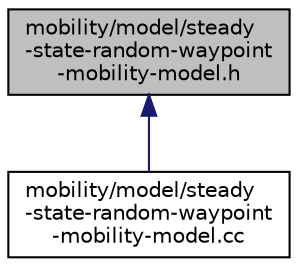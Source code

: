 digraph "mobility/model/steady-state-random-waypoint-mobility-model.h"
{
  edge [fontname="Helvetica",fontsize="10",labelfontname="Helvetica",labelfontsize="10"];
  node [fontname="Helvetica",fontsize="10",shape=record];
  Node1 [label="mobility/model/steady\l-state-random-waypoint\l-mobility-model.h",height=0.2,width=0.4,color="black", fillcolor="grey75", style="filled", fontcolor="black"];
  Node1 -> Node2 [dir="back",color="midnightblue",fontsize="10",style="solid"];
  Node2 [label="mobility/model/steady\l-state-random-waypoint\l-mobility-model.cc",height=0.2,width=0.4,color="black", fillcolor="white", style="filled",URL="$d8/d7e/steady-state-random-waypoint-mobility-model_8cc.html"];
}
